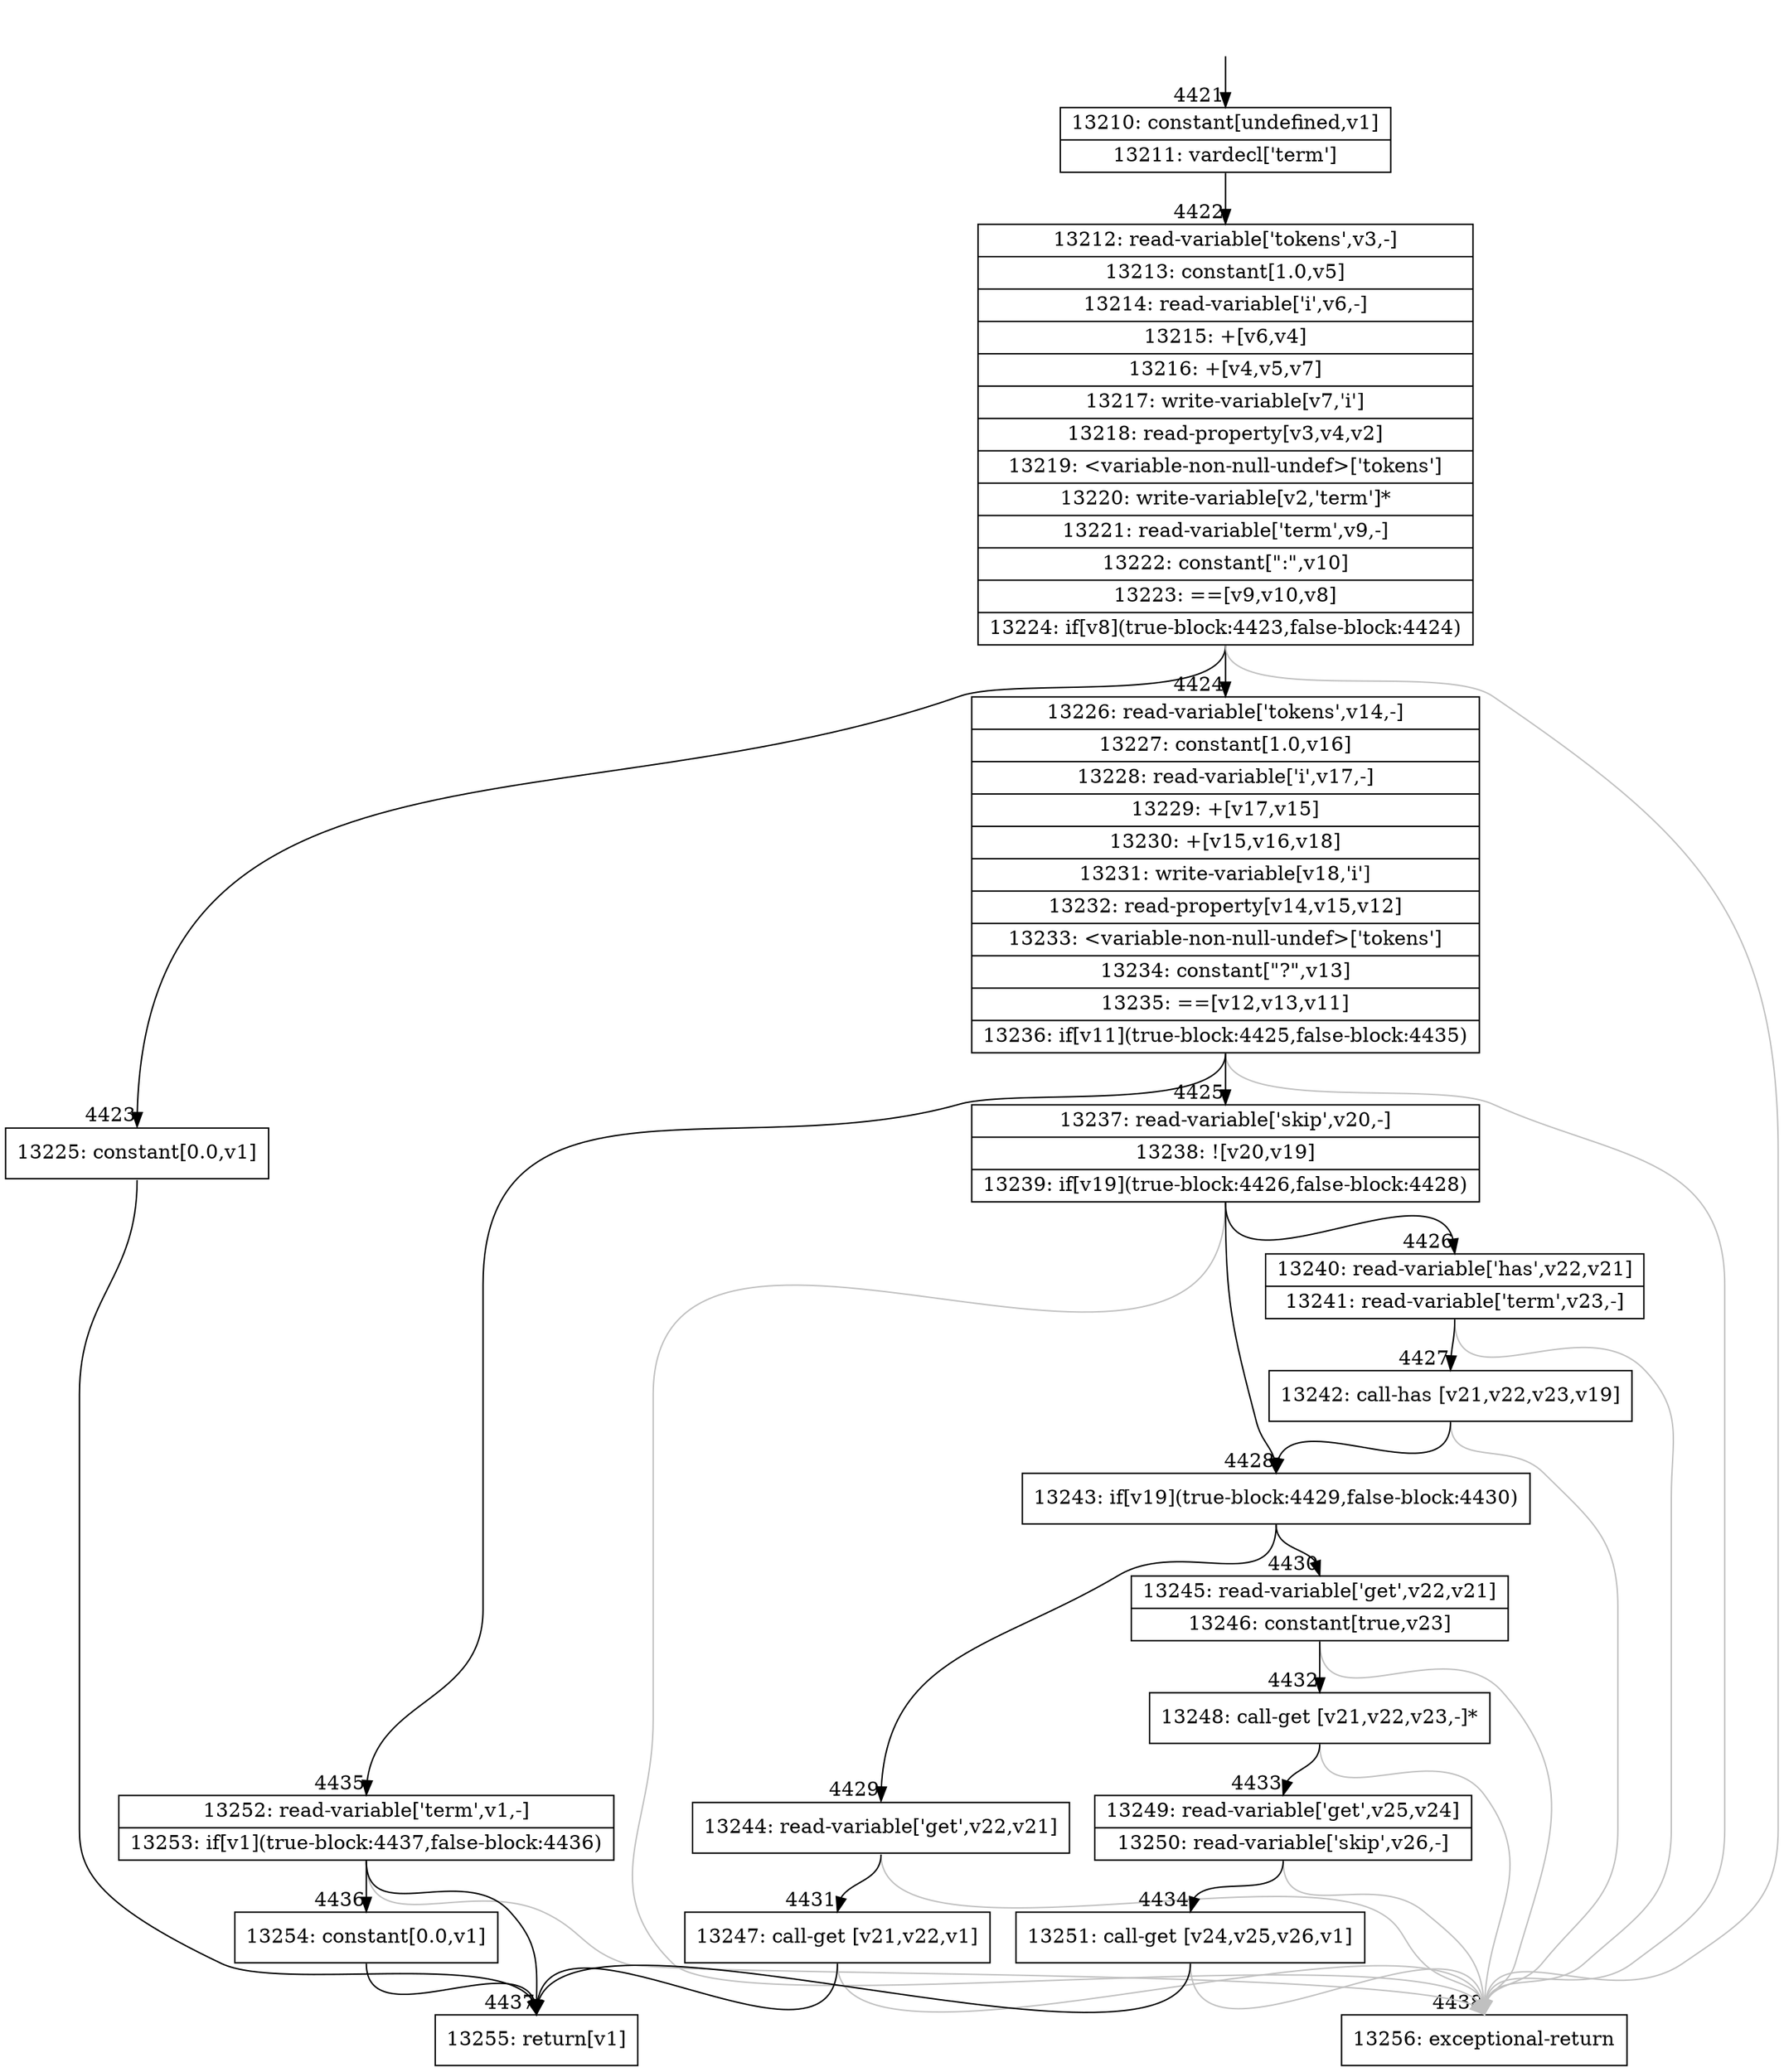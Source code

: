 digraph {
rankdir="TD"
BB_entry324[shape=none,label=""];
BB_entry324 -> BB4421 [tailport=s, headport=n, headlabel="    4421"]
BB4421 [shape=record label="{13210: constant[undefined,v1]|13211: vardecl['term']}" ] 
BB4421 -> BB4422 [tailport=s, headport=n, headlabel="      4422"]
BB4422 [shape=record label="{13212: read-variable['tokens',v3,-]|13213: constant[1.0,v5]|13214: read-variable['i',v6,-]|13215: +[v6,v4]|13216: +[v4,v5,v7]|13217: write-variable[v7,'i']|13218: read-property[v3,v4,v2]|13219: \<variable-non-null-undef\>['tokens']|13220: write-variable[v2,'term']*|13221: read-variable['term',v9,-]|13222: constant[\":\",v10]|13223: ==[v9,v10,v8]|13224: if[v8](true-block:4423,false-block:4424)}" ] 
BB4422 -> BB4423 [tailport=s, headport=n, headlabel="      4423"]
BB4422 -> BB4424 [tailport=s, headport=n, headlabel="      4424"]
BB4422 -> BB4438 [tailport=s, headport=n, color=gray, headlabel="      4438"]
BB4423 [shape=record label="{13225: constant[0.0,v1]}" ] 
BB4423 -> BB4437 [tailport=s, headport=n, headlabel="      4437"]
BB4424 [shape=record label="{13226: read-variable['tokens',v14,-]|13227: constant[1.0,v16]|13228: read-variable['i',v17,-]|13229: +[v17,v15]|13230: +[v15,v16,v18]|13231: write-variable[v18,'i']|13232: read-property[v14,v15,v12]|13233: \<variable-non-null-undef\>['tokens']|13234: constant[\"?\",v13]|13235: ==[v12,v13,v11]|13236: if[v11](true-block:4425,false-block:4435)}" ] 
BB4424 -> BB4425 [tailport=s, headport=n, headlabel="      4425"]
BB4424 -> BB4435 [tailport=s, headport=n, headlabel="      4435"]
BB4424 -> BB4438 [tailport=s, headport=n, color=gray]
BB4425 [shape=record label="{13237: read-variable['skip',v20,-]|13238: ![v20,v19]|13239: if[v19](true-block:4426,false-block:4428)}" ] 
BB4425 -> BB4428 [tailport=s, headport=n, headlabel="      4428"]
BB4425 -> BB4426 [tailport=s, headport=n, headlabel="      4426"]
BB4425 -> BB4438 [tailport=s, headport=n, color=gray]
BB4426 [shape=record label="{13240: read-variable['has',v22,v21]|13241: read-variable['term',v23,-]}" ] 
BB4426 -> BB4427 [tailport=s, headport=n, headlabel="      4427"]
BB4426 -> BB4438 [tailport=s, headport=n, color=gray]
BB4427 [shape=record label="{13242: call-has [v21,v22,v23,v19]}" ] 
BB4427 -> BB4428 [tailport=s, headport=n]
BB4427 -> BB4438 [tailport=s, headport=n, color=gray]
BB4428 [shape=record label="{13243: if[v19](true-block:4429,false-block:4430)}" ] 
BB4428 -> BB4429 [tailport=s, headport=n, headlabel="      4429"]
BB4428 -> BB4430 [tailport=s, headport=n, headlabel="      4430"]
BB4429 [shape=record label="{13244: read-variable['get',v22,v21]}" ] 
BB4429 -> BB4431 [tailport=s, headport=n, headlabel="      4431"]
BB4429 -> BB4438 [tailport=s, headport=n, color=gray]
BB4430 [shape=record label="{13245: read-variable['get',v22,v21]|13246: constant[true,v23]}" ] 
BB4430 -> BB4432 [tailport=s, headport=n, headlabel="      4432"]
BB4430 -> BB4438 [tailport=s, headport=n, color=gray]
BB4431 [shape=record label="{13247: call-get [v21,v22,v1]}" ] 
BB4431 -> BB4437 [tailport=s, headport=n]
BB4431 -> BB4438 [tailport=s, headport=n, color=gray]
BB4432 [shape=record label="{13248: call-get [v21,v22,v23,-]*}" ] 
BB4432 -> BB4433 [tailport=s, headport=n, headlabel="      4433"]
BB4432 -> BB4438 [tailport=s, headport=n, color=gray]
BB4433 [shape=record label="{13249: read-variable['get',v25,v24]|13250: read-variable['skip',v26,-]}" ] 
BB4433 -> BB4434 [tailport=s, headport=n, headlabel="      4434"]
BB4433 -> BB4438 [tailport=s, headport=n, color=gray]
BB4434 [shape=record label="{13251: call-get [v24,v25,v26,v1]}" ] 
BB4434 -> BB4437 [tailport=s, headport=n]
BB4434 -> BB4438 [tailport=s, headport=n, color=gray]
BB4435 [shape=record label="{13252: read-variable['term',v1,-]|13253: if[v1](true-block:4437,false-block:4436)}" ] 
BB4435 -> BB4437 [tailport=s, headport=n]
BB4435 -> BB4436 [tailport=s, headport=n, headlabel="      4436"]
BB4435 -> BB4438 [tailport=s, headport=n, color=gray]
BB4436 [shape=record label="{13254: constant[0.0,v1]}" ] 
BB4436 -> BB4437 [tailport=s, headport=n]
BB4437 [shape=record label="{13255: return[v1]}" ] 
BB4438 [shape=record label="{13256: exceptional-return}" ] 
//#$~ 6212
}
